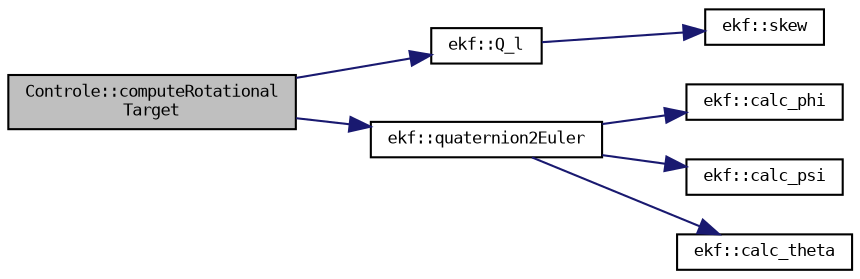 digraph "Controle::computeRotationalTarget"
{
 // LATEX_PDF_SIZE
  bgcolor="transparent";
  edge [fontname="DejaVuSansMono",fontsize="8",labelfontname="DejaVuSansMono",labelfontsize="8"];
  node [fontname="DejaVuSansMono",fontsize="8",shape=record];
  rankdir="LR";
  Node1 [label="Controle::computeRotational\lTarget",height=0.2,width=0.4,color="black", fillcolor="grey75", style="filled", fontcolor="black",tooltip=" "];
  Node1 -> Node2 [color="midnightblue",fontsize="8",style="solid",fontname="DejaVuSansMono"];
  Node2 [label="ekf::Q_l",height=0.2,width=0.4,color="black",URL="$namespaceekf.html#a34993a331b6837e5274d556e4f0a1bea",tooltip=" "];
  Node2 -> Node3 [color="midnightblue",fontsize="8",style="solid",fontname="DejaVuSansMono"];
  Node3 [label="ekf::skew",height=0.2,width=0.4,color="black",URL="$namespaceekf.html#af3f0a631343e55ec8b42f3fbea182461",tooltip="Matrix antissimetrica."];
  Node1 -> Node4 [color="midnightblue",fontsize="8",style="solid",fontname="DejaVuSansMono"];
  Node4 [label="ekf::quaternion2Euler",height=0.2,width=0.4,color="black",URL="$namespaceekf.html#aab2dcd522b40c160064cfae69cae6d98",tooltip=" "];
  Node4 -> Node5 [color="midnightblue",fontsize="8",style="solid",fontname="DejaVuSansMono"];
  Node5 [label="ekf::calc_phi",height=0.2,width=0.4,color="black",URL="$namespaceekf.html#ad48c9ef49e8ccbde872958a81f6ed41a",tooltip="Calcula, a partir de um quatérnio de atitude, o valor do ângulo Phi em Radianos."];
  Node4 -> Node6 [color="midnightblue",fontsize="8",style="solid",fontname="DejaVuSansMono"];
  Node6 [label="ekf::calc_psi",height=0.2,width=0.4,color="black",URL="$namespaceekf.html#a12f4cfdfc4baad066351f122771205a0",tooltip="Calcula, a partir de um quatérnio de atitude, o valor do ângulo Psi em Radianos."];
  Node4 -> Node7 [color="midnightblue",fontsize="8",style="solid",fontname="DejaVuSansMono"];
  Node7 [label="ekf::calc_theta",height=0.2,width=0.4,color="black",URL="$namespaceekf.html#a6530a1bee6082aaa64ec7e8525d0ed54",tooltip="Calcula, a partir de um quatérnio de atitude, o valor do ângulo Theta em Radianos."];
}
